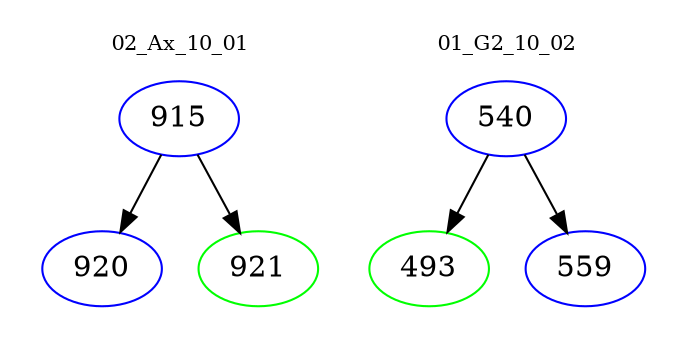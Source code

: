 digraph{
subgraph cluster_0 {
color = white
label = "02_Ax_10_01";
fontsize=10;
T0_915 [label="915", color="blue"]
T0_915 -> T0_920 [color="black"]
T0_920 [label="920", color="blue"]
T0_915 -> T0_921 [color="black"]
T0_921 [label="921", color="green"]
}
subgraph cluster_1 {
color = white
label = "01_G2_10_02";
fontsize=10;
T1_540 [label="540", color="blue"]
T1_540 -> T1_493 [color="black"]
T1_493 [label="493", color="green"]
T1_540 -> T1_559 [color="black"]
T1_559 [label="559", color="blue"]
}
}
